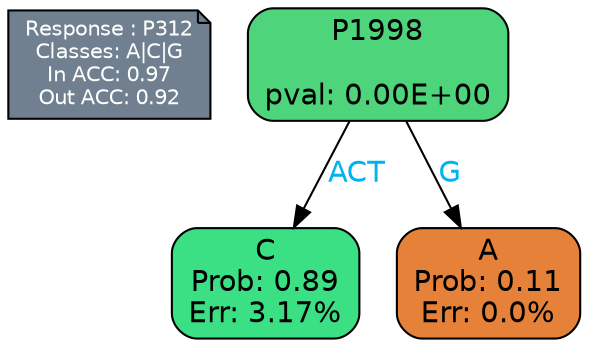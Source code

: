 digraph Tree {
node [shape=box, style="filled, rounded", color="black", fontname=helvetica] ;
graph [ranksep=equally, splines=polylines, bgcolor=transparent, dpi=600] ;
edge [fontname=helvetica] ;
LEGEND [label="Response : P312
Classes: A|C|G
In ACC: 0.97
Out ACC: 0.92
",shape=note,align=left,style=filled,fillcolor="slategray",fontcolor="white",fontsize=10];1 [label="P1998

pval: 0.00E+00", fillcolor="#4ed47b"] ;
2 [label="C
Prob: 0.89
Err: 3.17%", fillcolor="#3bdf84"] ;
3 [label="A
Prob: 0.11
Err: 0.0%", fillcolor="#e58139"] ;
1 -> 2 [label="ACT",fontcolor=deepskyblue2] ;
1 -> 3 [label="G",fontcolor=deepskyblue2] ;
{rank = same; 2;3;}{rank = same; LEGEND;1;}}